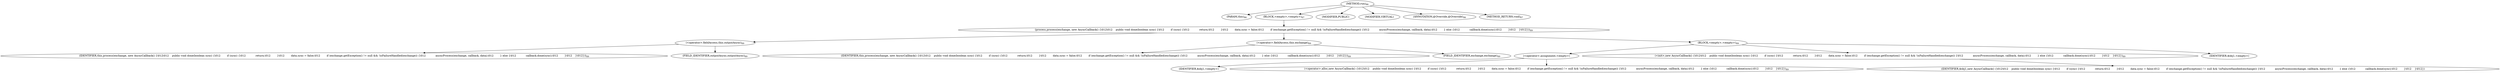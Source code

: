 digraph "run" {  
"177" [label = <(METHOD,run)<SUB>86</SUB>> ]
"178" [label = <(PARAM,this)<SUB>86</SUB>> ]
"179" [label = <(BLOCK,&lt;empty&gt;,&lt;empty&gt;)<SUB>87</SUB>> ]
"180" [label = <(process,process(exchange, new AsyncCallback() {\012\012    public void done(boolean sync) {\012        if (sync) {\012            return;\012        }\012        data.sync = false;\012        if (exchange.getException() != null &amp;&amp; !isFailureHandled(exchange)) {\012            asyncProcess(exchange, callback, data);\012        } else {\012            callback.done(sync);\012        }\012    }\012}))<SUB>89</SUB>> ]
"181" [label = <(&lt;operator&gt;.fieldAccess,this.outputAsync)<SUB>89</SUB>> ]
"182" [label = <(IDENTIFIER,this,process(exchange, new AsyncCallback() {\012\012    public void done(boolean sync) {\012        if (sync) {\012            return;\012        }\012        data.sync = false;\012        if (exchange.getException() != null &amp;&amp; !isFailureHandled(exchange)) {\012            asyncProcess(exchange, callback, data);\012        } else {\012            callback.done(sync);\012        }\012    }\012}))<SUB>89</SUB>> ]
"183" [label = <(FIELD_IDENTIFIER,outputAsync,outputAsync)<SUB>89</SUB>> ]
"184" [label = <(&lt;operator&gt;.fieldAccess,this.exchange)<SUB>89</SUB>> ]
"185" [label = <(IDENTIFIER,this,process(exchange, new AsyncCallback() {\012\012    public void done(boolean sync) {\012        if (sync) {\012            return;\012        }\012        data.sync = false;\012        if (exchange.getException() != null &amp;&amp; !isFailureHandled(exchange)) {\012            asyncProcess(exchange, callback, data);\012        } else {\012            callback.done(sync);\012        }\012    }\012}))<SUB>89</SUB>> ]
"186" [label = <(FIELD_IDENTIFIER,exchange,exchange)<SUB>89</SUB>> ]
"187" [label = <(BLOCK,&lt;empty&gt;,&lt;empty&gt;)<SUB>89</SUB>> ]
"188" [label = <(&lt;operator&gt;.assignment,&lt;empty&gt;)> ]
"189" [label = <(IDENTIFIER,$obj1,&lt;empty&gt;)> ]
"190" [label = <(&lt;operator&gt;.alloc,new AsyncCallback() {\012\012    public void done(boolean sync) {\012        if (sync) {\012            return;\012        }\012        data.sync = false;\012        if (exchange.getException() != null &amp;&amp; !isFailureHandled(exchange)) {\012            asyncProcess(exchange, callback, data);\012        } else {\012            callback.done(sync);\012        }\012    }\012})<SUB>89</SUB>> ]
"191" [label = <(&lt;init&gt;,new AsyncCallback() {\012\012    public void done(boolean sync) {\012        if (sync) {\012            return;\012        }\012        data.sync = false;\012        if (exchange.getException() != null &amp;&amp; !isFailureHandled(exchange)) {\012            asyncProcess(exchange, callback, data);\012        } else {\012            callback.done(sync);\012        }\012    }\012})<SUB>89</SUB>> ]
"192" [label = <(IDENTIFIER,$obj1,new AsyncCallback() {\012\012    public void done(boolean sync) {\012        if (sync) {\012            return;\012        }\012        data.sync = false;\012        if (exchange.getException() != null &amp;&amp; !isFailureHandled(exchange)) {\012            asyncProcess(exchange, callback, data);\012        } else {\012            callback.done(sync);\012        }\012    }\012})> ]
"193" [label = <(IDENTIFIER,$obj1,&lt;empty&gt;)> ]
"194" [label = <(MODIFIER,PUBLIC)> ]
"195" [label = <(MODIFIER,VIRTUAL)> ]
"196" [label = <(ANNOTATION,@Override,@Override)<SUB>86</SUB>> ]
"197" [label = <(METHOD_RETURN,void)<SUB>87</SUB>> ]
  "177" -> "178" 
  "177" -> "179" 
  "177" -> "194" 
  "177" -> "195" 
  "177" -> "196" 
  "177" -> "197" 
  "179" -> "180" 
  "180" -> "181" 
  "180" -> "184" 
  "180" -> "187" 
  "181" -> "182" 
  "181" -> "183" 
  "184" -> "185" 
  "184" -> "186" 
  "187" -> "188" 
  "187" -> "191" 
  "187" -> "193" 
  "188" -> "189" 
  "188" -> "190" 
  "191" -> "192" 
}
